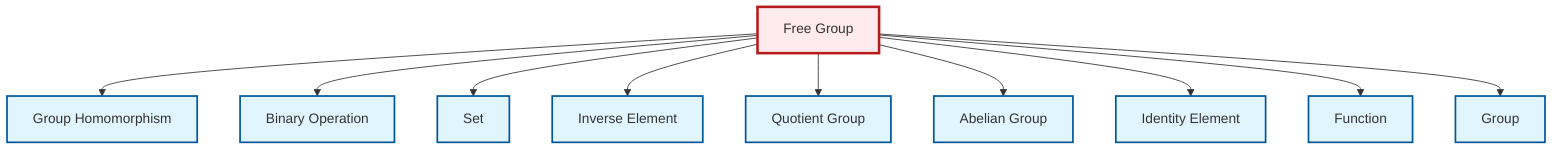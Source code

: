 graph TD
    classDef definition fill:#e1f5fe,stroke:#01579b,stroke-width:2px
    classDef theorem fill:#f3e5f5,stroke:#4a148c,stroke-width:2px
    classDef axiom fill:#fff3e0,stroke:#e65100,stroke-width:2px
    classDef example fill:#e8f5e9,stroke:#1b5e20,stroke-width:2px
    classDef current fill:#ffebee,stroke:#b71c1c,stroke-width:3px
    def-inverse-element["Inverse Element"]:::definition
    def-free-group["Free Group"]:::definition
    def-group["Group"]:::definition
    def-set["Set"]:::definition
    def-binary-operation["Binary Operation"]:::definition
    def-abelian-group["Abelian Group"]:::definition
    def-function["Function"]:::definition
    def-quotient-group["Quotient Group"]:::definition
    def-homomorphism["Group Homomorphism"]:::definition
    def-identity-element["Identity Element"]:::definition
    def-free-group --> def-homomorphism
    def-free-group --> def-binary-operation
    def-free-group --> def-set
    def-free-group --> def-inverse-element
    def-free-group --> def-quotient-group
    def-free-group --> def-abelian-group
    def-free-group --> def-identity-element
    def-free-group --> def-function
    def-free-group --> def-group
    class def-free-group current